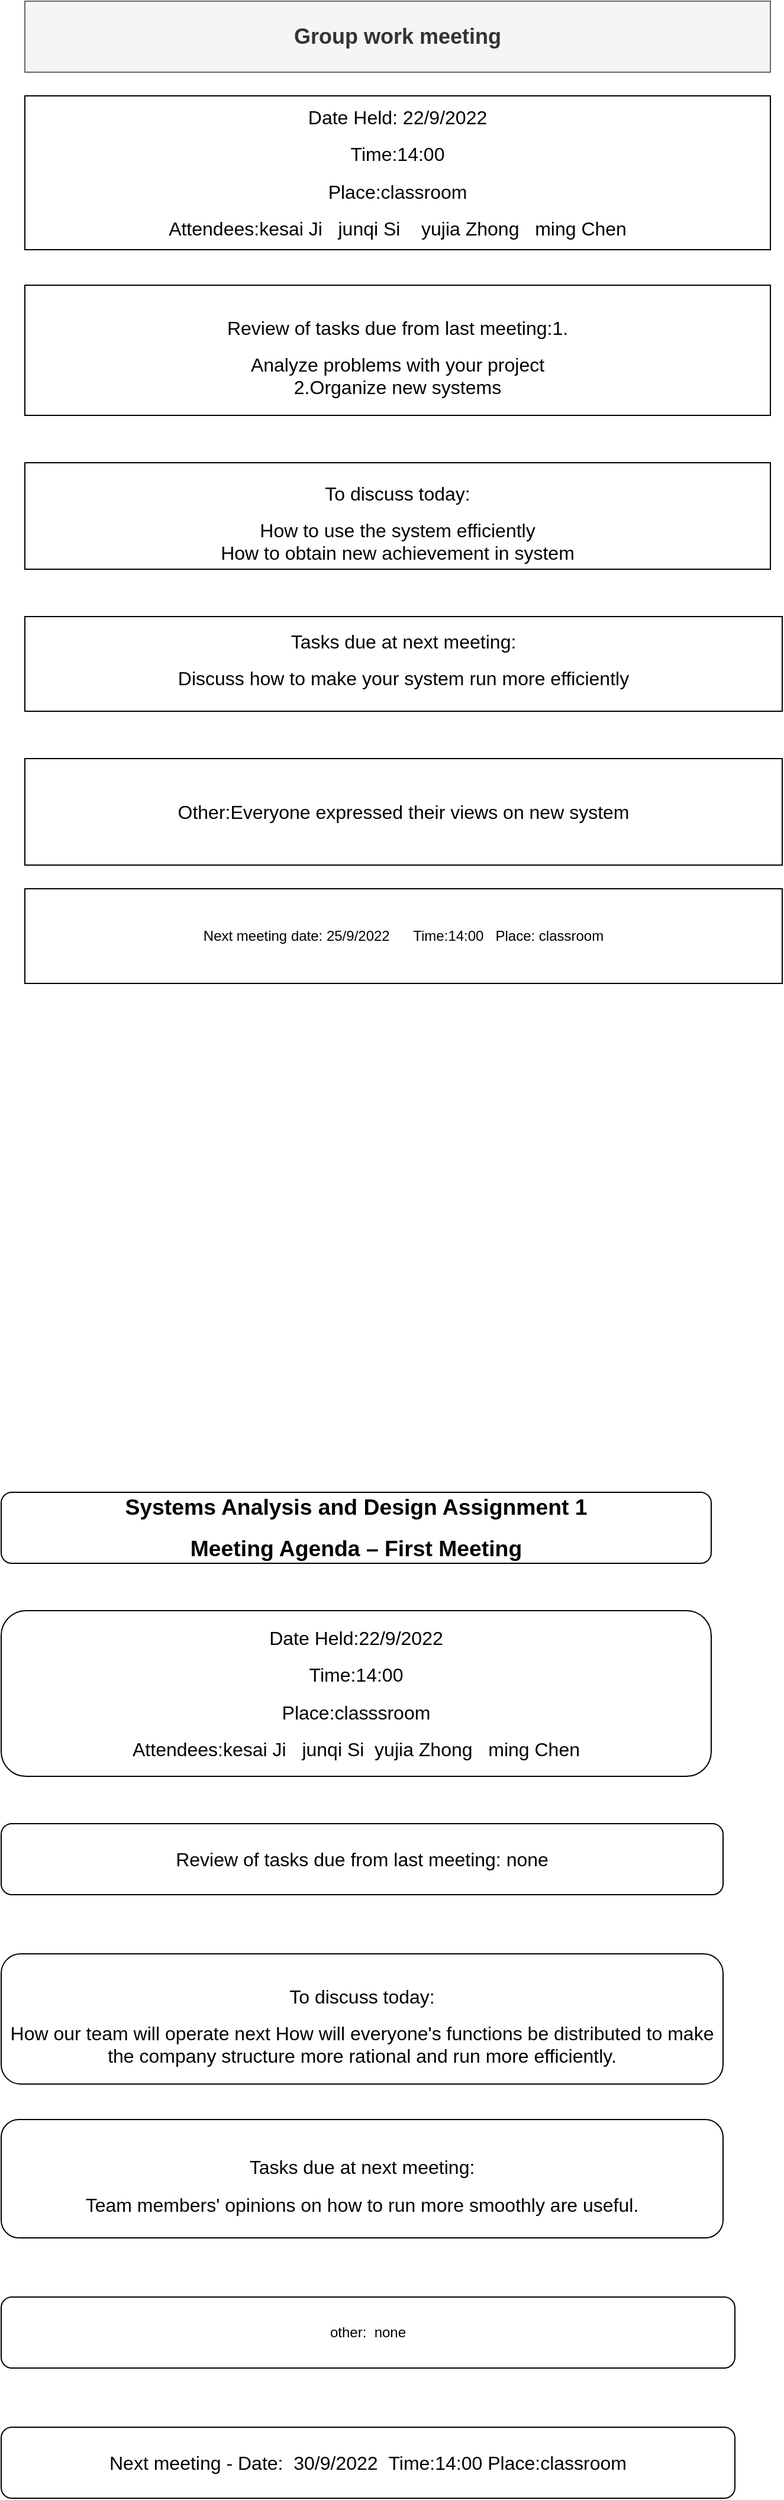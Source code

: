 <mxfile version="20.2.8" type="device"><diagram id="rJcqvzm4-nKkGUpR0wmx" name="第 1 页"><mxGraphModel dx="1038" dy="641" grid="1" gridSize="10" guides="1" tooltips="1" connect="1" arrows="1" fold="1" page="1" pageScale="1" pageWidth="827" pageHeight="1169" math="0" shadow="0"><root><mxCell id="0"/><mxCell id="1" parent="0"/><mxCell id="gJ6jfp_BdmMSCXoUl2J--1" value="&lt;h2&gt;Group work meeting&lt;/h2&gt;" style="whiteSpace=wrap;html=1;fillColor=#f5f5f5;fontColor=#333333;strokeColor=#666666;" vertex="1" parent="1"><mxGeometry x="140" width="630" height="60" as="geometry"/></mxCell><mxCell id="gJ6jfp_BdmMSCXoUl2J--2" value="&lt;p class=&quot;MsoNormal&quot;&gt;&lt;span style=&quot;mso-spacerun:'yes';font-family:Arial;font-size:12.0pt;&quot;&gt;Date Held: 22/9/2022&lt;/span&gt;&lt;/p&gt;&lt;p class=&quot;MsoNormal&quot;&gt;&lt;span style=&quot;mso-spacerun:'yes';font-family:Arial;font-size:12.0pt;&quot;&gt;Time:14:00&lt;/span&gt;&lt;span style=&quot;mso-spacerun:'yes';font-family:Arial;font-size:12.0pt;&quot;&gt;&lt;/span&gt;&lt;/p&gt;&lt;p class=&quot;MsoNormal&quot;&gt;&lt;span style=&quot;mso-spacerun:'yes';font-family:Arial;font-size:12.0pt;&quot;&gt;Place:classroom&lt;/span&gt;&lt;/p&gt;&lt;p class=&quot;MsoNormal&quot;&gt;&lt;span style=&quot;mso-spacerun:'yes';font-family:Arial;font-size:12.0pt;&quot;&gt;Attendees:kesai Ji&amp;nbsp; &amp;nbsp;junqi Si&amp;nbsp; &amp;nbsp; yujia Zhong&amp;nbsp; &amp;nbsp;ming Chen&lt;/span&gt;&lt;span style=&quot;mso-spacerun:'yes';font-family:Arial;font-size:12.0pt;&quot;&gt;&lt;/span&gt;&lt;/p&gt;" style="rounded=0;whiteSpace=wrap;html=1;" vertex="1" parent="1"><mxGeometry x="140" y="80" width="630" height="130" as="geometry"/></mxCell><mxCell id="gJ6jfp_BdmMSCXoUl2J--3" value="&lt;p class=&quot;MsoNormal&quot;&gt;&lt;span style=&quot;mso-spacerun:'yes';font-family:Arial;font-size:12.0pt;&quot;&gt;Review of tasks due from last meeting:1.&lt;/span&gt;&lt;/p&gt;&lt;font face=&quot;Arial&quot;&gt;&lt;span style=&quot;font-size: 16px;&quot;&gt;Analyze problems with your project&lt;/span&gt;&lt;br&gt;&lt;span style=&quot;font-size: 16px;&quot;&gt;2.Organize new systems&lt;/span&gt;&lt;br&gt;&lt;/font&gt;" style="rounded=0;whiteSpace=wrap;html=1;" vertex="1" parent="1"><mxGeometry x="140" y="240" width="630" height="110" as="geometry"/></mxCell><mxCell id="gJ6jfp_BdmMSCXoUl2J--4" value="&lt;p class=&quot;MsoNormal&quot;&gt;&lt;span style=&quot;mso-spacerun:'yes';font-family:Arial;font-size:12.0pt;&quot;&gt;To discuss today:&lt;/span&gt;&lt;span style=&quot;mso-spacerun:'yes';font-family:Arial;font-size:12.0pt;&quot;&gt;&lt;/span&gt;&lt;/p&gt;&lt;font face=&quot;Arial&quot;&gt;&lt;span style=&quot;font-size: 16px;&quot;&gt;How to use the system efficiently&lt;br&gt;How to obtain new achievement in system&lt;br&gt;&lt;/span&gt;&lt;/font&gt;" style="rounded=0;whiteSpace=wrap;html=1;" vertex="1" parent="1"><mxGeometry x="140" y="390" width="630" height="90" as="geometry"/></mxCell><mxCell id="gJ6jfp_BdmMSCXoUl2J--5" value="&lt;p class=&quot;MsoNormal&quot;&gt;&lt;span style=&quot;mso-spacerun:'yes';font-family:Arial;font-size:12.0pt;&quot;&gt;Tasks due at next meeting:&lt;/span&gt;&lt;span style=&quot;mso-spacerun:'yes';font-family:Arial;font-size:12.0pt;&quot;&gt;&lt;/span&gt;&lt;/p&gt;&lt;font face=&quot;Arial&quot;&gt;&lt;span style=&quot;font-size: 16px;&quot;&gt;Discuss how to make your system run more efficiently&lt;br&gt;&lt;br&gt;&lt;/span&gt;&lt;/font&gt;" style="rounded=0;whiteSpace=wrap;html=1;" vertex="1" parent="1"><mxGeometry x="140" y="520" width="640" height="80" as="geometry"/></mxCell><mxCell id="gJ6jfp_BdmMSCXoUl2J--7" value="&lt;p class=&quot;MsoNormal&quot;&gt;&lt;span style=&quot;mso-spacerun:'yes';font-family:Arial;font-size:12.0pt;&quot;&gt;Other:Everyone expressed their views on new system&lt;/span&gt;&lt;span style=&quot;mso-spacerun:'yes';font-family:Arial;font-size:12.0pt;&quot;&gt;&lt;/span&gt;&lt;/p&gt;" style="rounded=0;whiteSpace=wrap;html=1;" vertex="1" parent="1"><mxGeometry x="140" y="640" width="640" height="90" as="geometry"/></mxCell><mxCell id="gJ6jfp_BdmMSCXoUl2J--8" value="Next meeting date: 25/9/2022&amp;nbsp; &amp;nbsp; &amp;nbsp; Time:14:00&amp;nbsp; &amp;nbsp;Place: classroom" style="rounded=0;whiteSpace=wrap;html=1;" vertex="1" parent="1"><mxGeometry x="140" y="750" width="640" height="80" as="geometry"/></mxCell><mxCell id="gJ6jfp_BdmMSCXoUl2J--12" value="&lt;p align=&quot;center&quot; class=&quot;MsoNormal&quot;&gt;&lt;b&gt;&lt;span style=&quot;font-family: Arial; font-size: 14pt;&quot;&gt;Systems Analysis and Design Assignment 1&lt;/span&gt;&lt;/b&gt;&lt;b&gt;&lt;span style=&quot;font-family: Arial; font-size: 14pt;&quot;&gt;&lt;/span&gt;&lt;/b&gt;&lt;/p&gt;&lt;p align=&quot;center&quot; class=&quot;MsoNormal&quot;&gt;&lt;b&gt;&lt;span style=&quot;font-family: Arial; font-size: 14pt;&quot;&gt;Meeting Agenda – First Meeting&lt;/span&gt;&lt;/b&gt;&lt;b&gt;&lt;span style=&quot;font-family: Arial; font-size: 14pt;&quot;&gt;&lt;/span&gt;&lt;/b&gt;&lt;/p&gt;" style="rounded=1;whiteSpace=wrap;html=1;" vertex="1" parent="1"><mxGeometry x="120" y="1260" width="600" height="60" as="geometry"/></mxCell><mxCell id="gJ6jfp_BdmMSCXoUl2J--13" value="&lt;p class=&quot;MsoNormal&quot;&gt;&lt;span style=&quot;mso-spacerun:'yes';font-family:Arial;font-size:12.0pt;&quot;&gt;Date Held:22/9/2022&lt;/span&gt;&lt;/p&gt;&lt;p class=&quot;MsoNormal&quot;&gt;&lt;span style=&quot;mso-spacerun:'yes';font-family:Arial;font-size:12.0pt;&quot;&gt;Time:14:00&lt;/span&gt;&lt;/p&gt;&lt;p class=&quot;MsoNormal&quot;&gt;&lt;span style=&quot;mso-spacerun:'yes';font-family:Arial;font-size:12.0pt;&quot;&gt;Place:classsroom&lt;/span&gt;&lt;/p&gt;&lt;p class=&quot;MsoNormal&quot;&gt;&lt;span style=&quot;mso-spacerun:'yes';font-family:Arial;font-size:12.0pt;&quot;&gt;Attendees:kesai Ji&amp;nbsp; &amp;nbsp;junqi Si&amp;nbsp; yujia Zhong&amp;nbsp; &amp;nbsp;ming Chen&lt;/span&gt;&lt;span style=&quot;mso-spacerun:'yes';font-family:Arial;font-size:12.0pt;&quot;&gt;&lt;/span&gt;&lt;/p&gt;" style="rounded=1;whiteSpace=wrap;html=1;" vertex="1" parent="1"><mxGeometry x="120" y="1360" width="600" height="140" as="geometry"/></mxCell><mxCell id="gJ6jfp_BdmMSCXoUl2J--14" value="&lt;p class=&quot;MsoNormal&quot;&gt;&lt;span style=&quot;mso-spacerun:'yes';font-family:Arial;font-size:12.0pt;&quot;&gt;Review of tasks due from last meeting:&lt;/span&gt;&lt;span style=&quot;mso-spacerun:'yes';font-family:Arial;font-size:12.0pt;&quot;&gt;&#9;&lt;/span&gt;&lt;span style=&quot;mso-spacerun:'yes';font-family:Arial;font-size:12.0pt;&quot;&gt;none&lt;/span&gt;&lt;/p&gt;" style="rounded=1;whiteSpace=wrap;html=1;" vertex="1" parent="1"><mxGeometry x="120" y="1540" width="610" height="60" as="geometry"/></mxCell><mxCell id="gJ6jfp_BdmMSCXoUl2J--15" value="&lt;p class=&quot;MsoNormal&quot;&gt;&lt;span style=&quot;mso-spacerun:'yes';font-family:Arial;font-size:12.0pt;&quot;&gt;To discuss today:&lt;/span&gt;&lt;/p&gt;&lt;font face=&quot;Arial&quot;&gt;&lt;span style=&quot;font-size: 16px;&quot;&gt;How our team will operate next How will everyone's functions be distributed to make the company structure more rational and run more efficiently.&lt;/span&gt;&lt;/font&gt;" style="rounded=1;whiteSpace=wrap;html=1;" vertex="1" parent="1"><mxGeometry x="120" y="1650" width="610" height="110" as="geometry"/></mxCell><mxCell id="gJ6jfp_BdmMSCXoUl2J--16" value="&lt;p class=&quot;MsoNormal&quot;&gt;&lt;span style=&quot;mso-spacerun:'yes';font-family:Arial;font-size:12.0pt;&quot;&gt;Tasks due at next meeting:&lt;/span&gt;&lt;span style=&quot;mso-spacerun:'yes';font-family:Arial;font-size:12.0pt;&quot;&gt;&lt;/span&gt;&lt;/p&gt;&lt;font face=&quot;Arial&quot;&gt;&lt;span style=&quot;font-size: 16px;&quot;&gt;Team members' opinions on how to run more smoothly are useful.&lt;/span&gt;&lt;/font&gt;" style="rounded=1;whiteSpace=wrap;html=1;" vertex="1" parent="1"><mxGeometry x="120" y="1790" width="610" height="100" as="geometry"/></mxCell><mxCell id="gJ6jfp_BdmMSCXoUl2J--17" value="other:&amp;nbsp; none" style="rounded=1;whiteSpace=wrap;html=1;" vertex="1" parent="1"><mxGeometry x="120" y="1940" width="620" height="60" as="geometry"/></mxCell><mxCell id="gJ6jfp_BdmMSCXoUl2J--18" value="&lt;p class=&quot;MsoNormal&quot;&gt;&lt;span style=&quot;mso-spacerun:'yes';font-family:Arial;font-size:12.0pt;&quot;&gt;Next meeting - Date:&lt;/span&gt;&lt;span style=&quot;mso-spacerun:'yes';font-family:Arial;font-size:12.0pt;&quot;&gt;&amp;nbsp; 30/9/2022&amp;nbsp;&amp;nbsp;&lt;/span&gt;&lt;span style=&quot;mso-spacerun:'yes';font-family:Arial;font-size:12.0pt;&quot;&gt;Time:14:00&lt;/span&gt;&lt;span style=&quot;mso-spacerun:'yes';font-family:Arial;font-size:12.0pt;&quot;&gt;&#9;&lt;/span&gt;&lt;span style=&quot;mso-spacerun:'yes';font-family:Arial;font-size:12.0pt;&quot;&gt;&#9;&lt;/span&gt;&lt;span style=&quot;mso-spacerun:'yes';font-family:Arial;font-size:12.0pt;&quot;&gt;&#9;&lt;/span&gt;&lt;span style=&quot;mso-spacerun:'yes';font-family:Arial;font-size:12.0pt;&quot;&gt;Place:classroom&lt;/span&gt;&lt;span style=&quot;mso-spacerun:'yes';font-family:Arial;font-size:12.0pt;&quot;&gt;&lt;/span&gt;&lt;/p&gt;" style="rounded=1;whiteSpace=wrap;html=1;" vertex="1" parent="1"><mxGeometry x="120" y="2050" width="620" height="60" as="geometry"/></mxCell></root></mxGraphModel></diagram></mxfile>